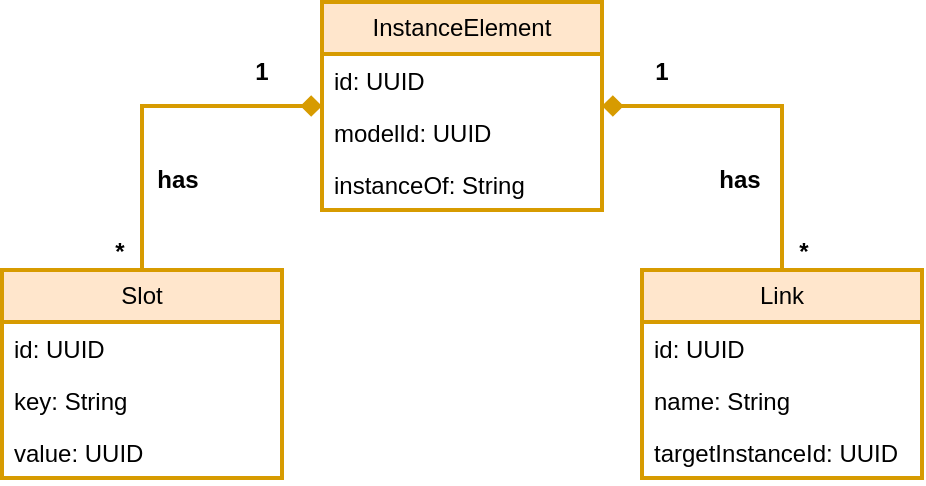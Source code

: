 <mxfile version="21.0.2" type="device"><diagram name="Page-1" id="2V8sO6tMT1m770OjiYEl"><mxGraphModel dx="1434" dy="777" grid="1" gridSize="10" guides="1" tooltips="1" connect="1" arrows="1" fold="1" page="1" pageScale="1" pageWidth="850" pageHeight="1100" math="0" shadow="0"><root><mxCell id="0"/><mxCell id="1" parent="0"/><mxCell id="3jTp-Rb0CjgNd8hODiYv-1" value="InstanceElement" style="swimlane;fontStyle=0;childLayout=stackLayout;horizontal=1;startSize=26;fillColor=#ffe6cc;horizontalStack=0;resizeParent=1;resizeParentMax=0;resizeLast=0;collapsible=1;marginBottom=0;whiteSpace=wrap;html=1;strokeWidth=2;strokeColor=#d79b00;" vertex="1" parent="1"><mxGeometry x="285" y="160" width="140" height="104" as="geometry"/></mxCell><mxCell id="3jTp-Rb0CjgNd8hODiYv-2" value="id: UUID" style="text;strokeColor=none;fillColor=none;align=left;verticalAlign=top;spacingLeft=4;spacingRight=4;overflow=hidden;rotatable=0;points=[[0,0.5],[1,0.5]];portConstraint=eastwest;whiteSpace=wrap;html=1;" vertex="1" parent="3jTp-Rb0CjgNd8hODiYv-1"><mxGeometry y="26" width="140" height="26" as="geometry"/></mxCell><mxCell id="3jTp-Rb0CjgNd8hODiYv-4" value="modelId: UUID" style="text;strokeColor=none;fillColor=none;align=left;verticalAlign=top;spacingLeft=4;spacingRight=4;overflow=hidden;rotatable=0;points=[[0,0.5],[1,0.5]];portConstraint=eastwest;whiteSpace=wrap;html=1;" vertex="1" parent="3jTp-Rb0CjgNd8hODiYv-1"><mxGeometry y="52" width="140" height="26" as="geometry"/></mxCell><mxCell id="3jTp-Rb0CjgNd8hODiYv-3" value="instanceOf: String" style="text;strokeColor=none;fillColor=none;align=left;verticalAlign=top;spacingLeft=4;spacingRight=4;overflow=hidden;rotatable=0;points=[[0,0.5],[1,0.5]];portConstraint=eastwest;whiteSpace=wrap;html=1;" vertex="1" parent="3jTp-Rb0CjgNd8hODiYv-1"><mxGeometry y="78" width="140" height="26" as="geometry"/></mxCell><mxCell id="3jTp-Rb0CjgNd8hODiYv-5" value="Slot" style="swimlane;fontStyle=0;childLayout=stackLayout;horizontal=1;startSize=26;fillColor=#ffe6cc;horizontalStack=0;resizeParent=1;resizeParentMax=0;resizeLast=0;collapsible=1;marginBottom=0;whiteSpace=wrap;html=1;strokeWidth=2;strokeColor=#d79b00;" vertex="1" parent="1"><mxGeometry x="125" y="294" width="140" height="104" as="geometry"/></mxCell><mxCell id="3jTp-Rb0CjgNd8hODiYv-6" value="id: UUID" style="text;strokeColor=none;fillColor=none;align=left;verticalAlign=top;spacingLeft=4;spacingRight=4;overflow=hidden;rotatable=0;points=[[0,0.5],[1,0.5]];portConstraint=eastwest;whiteSpace=wrap;html=1;" vertex="1" parent="3jTp-Rb0CjgNd8hODiYv-5"><mxGeometry y="26" width="140" height="26" as="geometry"/></mxCell><mxCell id="3jTp-Rb0CjgNd8hODiYv-7" value="key: String" style="text;strokeColor=none;fillColor=none;align=left;verticalAlign=top;spacingLeft=4;spacingRight=4;overflow=hidden;rotatable=0;points=[[0,0.5],[1,0.5]];portConstraint=eastwest;whiteSpace=wrap;html=1;" vertex="1" parent="3jTp-Rb0CjgNd8hODiYv-5"><mxGeometry y="52" width="140" height="26" as="geometry"/></mxCell><mxCell id="3jTp-Rb0CjgNd8hODiYv-8" value="value: UUID" style="text;strokeColor=none;fillColor=none;align=left;verticalAlign=top;spacingLeft=4;spacingRight=4;overflow=hidden;rotatable=0;points=[[0,0.5],[1,0.5]];portConstraint=eastwest;whiteSpace=wrap;html=1;" vertex="1" parent="3jTp-Rb0CjgNd8hODiYv-5"><mxGeometry y="78" width="140" height="26" as="geometry"/></mxCell><mxCell id="3jTp-Rb0CjgNd8hODiYv-9" value="Link" style="swimlane;fontStyle=0;childLayout=stackLayout;horizontal=1;startSize=26;fillColor=#ffe6cc;horizontalStack=0;resizeParent=1;resizeParentMax=0;resizeLast=0;collapsible=1;marginBottom=0;whiteSpace=wrap;html=1;strokeWidth=2;strokeColor=#d79b00;" vertex="1" parent="1"><mxGeometry x="445" y="294" width="140" height="104" as="geometry"/></mxCell><mxCell id="3jTp-Rb0CjgNd8hODiYv-10" value="id: UUID" style="text;strokeColor=none;fillColor=none;align=left;verticalAlign=top;spacingLeft=4;spacingRight=4;overflow=hidden;rotatable=0;points=[[0,0.5],[1,0.5]];portConstraint=eastwest;whiteSpace=wrap;html=1;" vertex="1" parent="3jTp-Rb0CjgNd8hODiYv-9"><mxGeometry y="26" width="140" height="26" as="geometry"/></mxCell><mxCell id="3jTp-Rb0CjgNd8hODiYv-11" value="name: String" style="text;strokeColor=none;fillColor=none;align=left;verticalAlign=top;spacingLeft=4;spacingRight=4;overflow=hidden;rotatable=0;points=[[0,0.5],[1,0.5]];portConstraint=eastwest;whiteSpace=wrap;html=1;" vertex="1" parent="3jTp-Rb0CjgNd8hODiYv-9"><mxGeometry y="52" width="140" height="26" as="geometry"/></mxCell><mxCell id="3jTp-Rb0CjgNd8hODiYv-12" value="targetInstanceId: UUID" style="text;strokeColor=none;fillColor=none;align=left;verticalAlign=top;spacingLeft=4;spacingRight=4;overflow=hidden;rotatable=0;points=[[0,0.5],[1,0.5]];portConstraint=eastwest;whiteSpace=wrap;html=1;" vertex="1" parent="3jTp-Rb0CjgNd8hODiYv-9"><mxGeometry y="78" width="140" height="26" as="geometry"/></mxCell><mxCell id="3jTp-Rb0CjgNd8hODiYv-13" style="edgeStyle=orthogonalEdgeStyle;rounded=0;orthogonalLoop=1;jettySize=auto;html=1;fillColor=#ffe6cc;strokeColor=#d79b00;strokeWidth=2;startArrow=diamond;startFill=1;endArrow=none;endFill=0;" edge="1" parent="1" source="3jTp-Rb0CjgNd8hODiYv-1" target="3jTp-Rb0CjgNd8hODiYv-5"><mxGeometry relative="1" as="geometry"><mxPoint x="260" y="259" as="sourcePoint"/><mxPoint x="160" y="340" as="targetPoint"/></mxGeometry></mxCell><mxCell id="3jTp-Rb0CjgNd8hODiYv-14" value="&lt;b&gt;1&lt;/b&gt;" style="text;html=1;strokeColor=none;fillColor=none;align=center;verticalAlign=middle;whiteSpace=wrap;rounded=0;" vertex="1" parent="1"><mxGeometry x="225" y="180" width="60" height="30" as="geometry"/></mxCell><mxCell id="3jTp-Rb0CjgNd8hODiYv-15" value="&lt;b&gt;*&lt;/b&gt;" style="text;html=1;strokeColor=none;fillColor=none;align=center;verticalAlign=middle;whiteSpace=wrap;rounded=0;" vertex="1" parent="1"><mxGeometry x="496" y="270" width="60" height="30" as="geometry"/></mxCell><mxCell id="3jTp-Rb0CjgNd8hODiYv-16" value="&lt;b&gt;has&lt;/b&gt;" style="text;html=1;strokeColor=none;fillColor=none;align=center;verticalAlign=middle;whiteSpace=wrap;rounded=0;" vertex="1" parent="1"><mxGeometry x="183" y="234" width="60" height="30" as="geometry"/></mxCell><mxCell id="3jTp-Rb0CjgNd8hODiYv-18" style="edgeStyle=orthogonalEdgeStyle;rounded=0;orthogonalLoop=1;jettySize=auto;html=1;fillColor=#ffe6cc;strokeColor=#d79b00;strokeWidth=2;startArrow=diamond;startFill=1;endArrow=none;endFill=0;" edge="1" parent="1" source="3jTp-Rb0CjgNd8hODiYv-1" target="3jTp-Rb0CjgNd8hODiYv-9"><mxGeometry relative="1" as="geometry"><mxPoint x="295" y="222" as="sourcePoint"/><mxPoint x="205" y="314" as="targetPoint"/></mxGeometry></mxCell><mxCell id="3jTp-Rb0CjgNd8hODiYv-19" value="&lt;b&gt;1&lt;/b&gt;" style="text;html=1;strokeColor=none;fillColor=none;align=center;verticalAlign=middle;whiteSpace=wrap;rounded=0;" vertex="1" parent="1"><mxGeometry x="425" y="180" width="60" height="30" as="geometry"/></mxCell><mxCell id="3jTp-Rb0CjgNd8hODiYv-20" value="&lt;b&gt;has&lt;/b&gt;" style="text;html=1;strokeColor=none;fillColor=none;align=center;verticalAlign=middle;whiteSpace=wrap;rounded=0;" vertex="1" parent="1"><mxGeometry x="464" y="234" width="60" height="30" as="geometry"/></mxCell><mxCell id="3jTp-Rb0CjgNd8hODiYv-21" value="&lt;b&gt;*&lt;/b&gt;" style="text;html=1;strokeColor=none;fillColor=none;align=center;verticalAlign=middle;whiteSpace=wrap;rounded=0;" vertex="1" parent="1"><mxGeometry x="154" y="270" width="60" height="30" as="geometry"/></mxCell></root></mxGraphModel></diagram></mxfile>